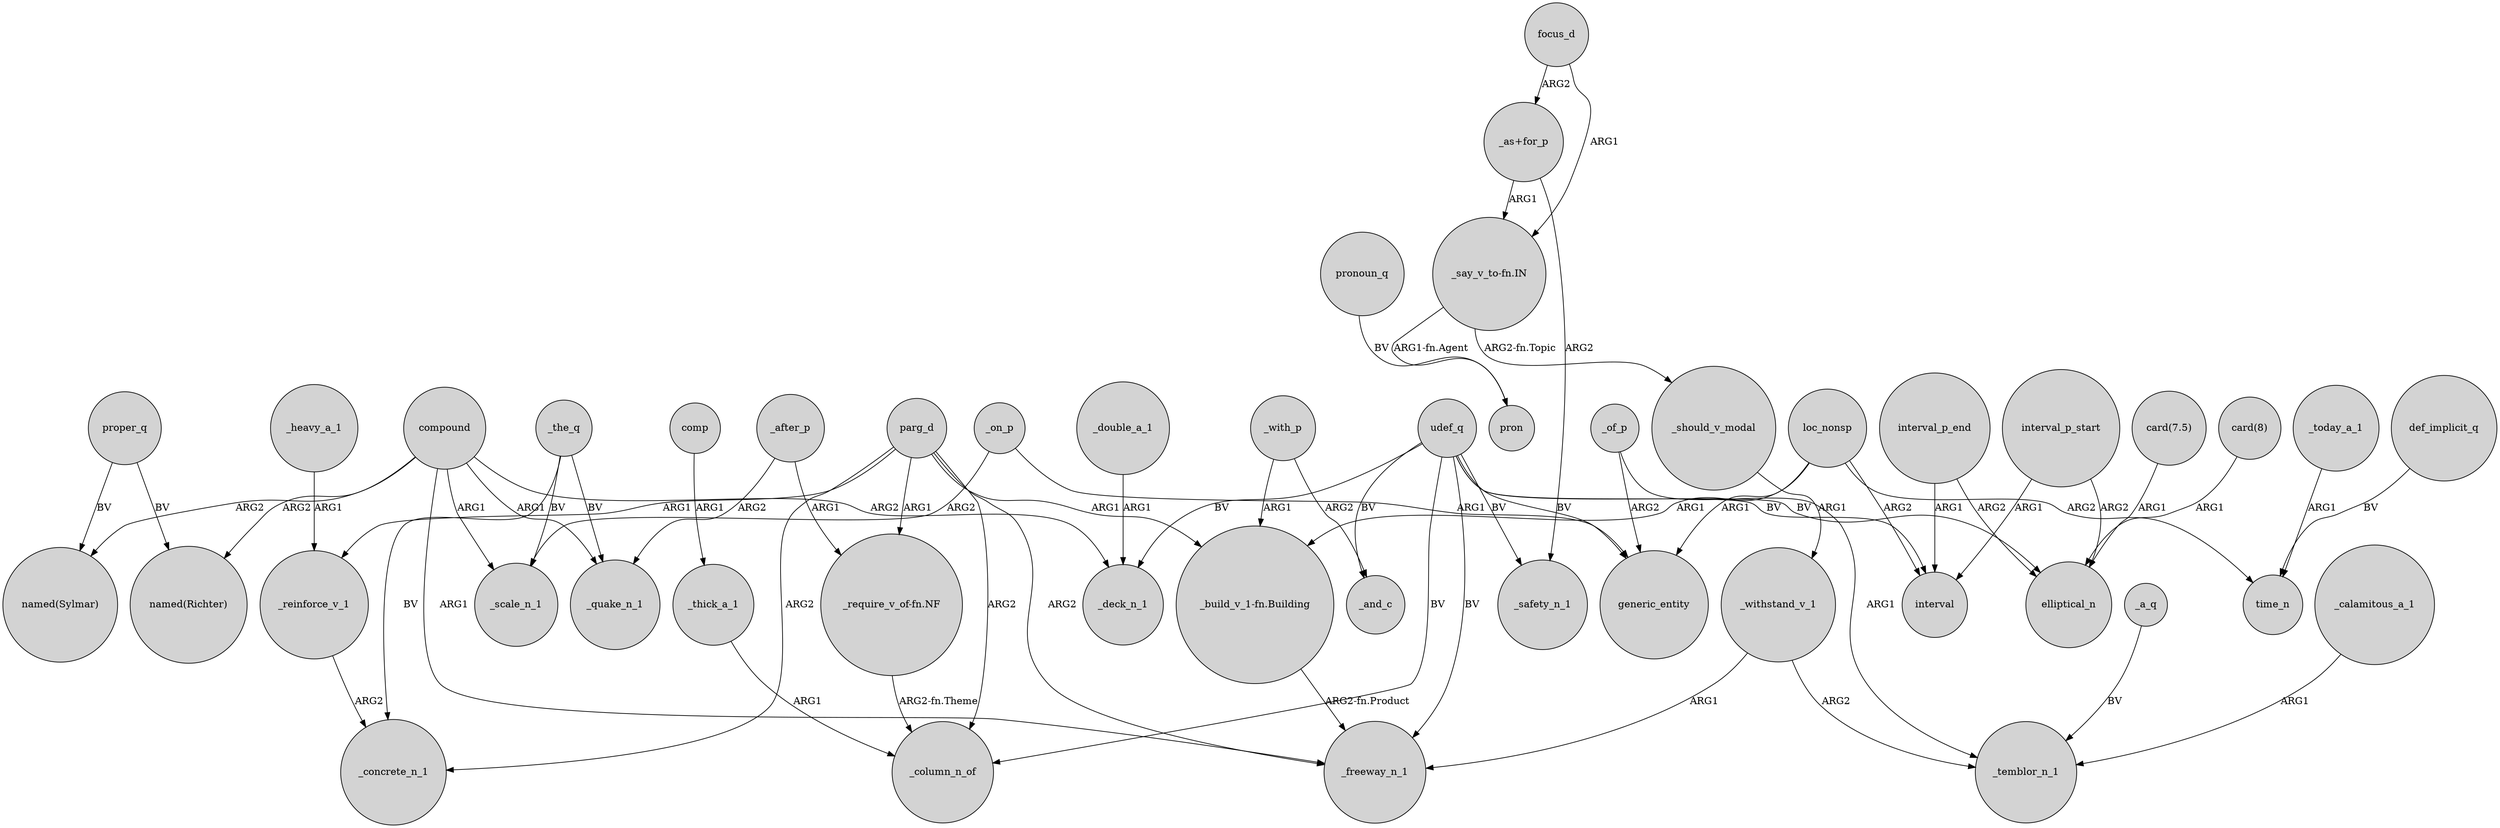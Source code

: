 digraph {
	node [shape=circle style=filled]
	parg_d -> _reinforce_v_1 [label=ARG1]
	_with_p -> _and_c [label=ARG2]
	parg_d -> _concrete_n_1 [label=ARG2]
	_of_p -> generic_entity [label=ARG2]
	compound -> "named(Richter)" [label=ARG2]
	loc_nonsp -> "_build_v_1-fn.Building" [label=ARG1]
	"_as+for_p" -> _safety_n_1 [label=ARG2]
	compound -> "named(Sylmar)" [label=ARG2]
	loc_nonsp -> interval [label=ARG2]
	_today_a_1 -> time_n [label=ARG1]
	udef_q -> generic_entity [label=BV]
	udef_q -> elliptical_n [label=BV]
	_a_q -> _temblor_n_1 [label=BV]
	parg_d -> _freeway_n_1 [label=ARG2]
	_the_q -> _quake_n_1 [label=BV]
	_should_v_modal -> _withstand_v_1 [label=ARG1]
	_double_a_1 -> _deck_n_1 [label=ARG1]
	loc_nonsp -> generic_entity [label=ARG1]
	interval_p_end -> elliptical_n [label=ARG2]
	_withstand_v_1 -> _freeway_n_1 [label=ARG1]
	compound -> _freeway_n_1 [label=ARG1]
	parg_d -> _column_n_of [label=ARG2]
	udef_q -> interval [label=BV]
	interval_p_start -> elliptical_n [label=ARG2]
	"card(7.5)" -> elliptical_n [label=ARG1]
	"card(8)" -> elliptical_n [label=ARG1]
	_reinforce_v_1 -> _concrete_n_1 [label=ARG2]
	compound -> _quake_n_1 [label=ARG1]
	focus_d -> "_say_v_to-fn.IN" [label=ARG1]
	loc_nonsp -> time_n [label=ARG2]
	"_require_v_of-fn.NF" -> _column_n_of [label="ARG2-fn.Theme"]
	compound -> _scale_n_1 [label=ARG1]
	_withstand_v_1 -> _temblor_n_1 [label=ARG2]
	udef_q -> _deck_n_1 [label=BV]
	"_say_v_to-fn.IN" -> _should_v_modal [label="ARG2-fn.Topic"]
	pronoun_q -> pron [label=BV]
	comp -> _thick_a_1 [label=ARG1]
	proper_q -> "named(Richter)" [label=BV]
	"_build_v_1-fn.Building" -> _freeway_n_1 [label="ARG2-fn.Product"]
	_thick_a_1 -> _column_n_of [label=ARG1]
	_the_q -> _scale_n_1 [label=BV]
	interval_p_start -> interval [label=ARG1]
	focus_d -> "_as+for_p" [label=ARG2]
	_the_q -> _concrete_n_1 [label=BV]
	parg_d -> "_build_v_1-fn.Building" [label=ARG1]
	_calamitous_a_1 -> _temblor_n_1 [label=ARG1]
	parg_d -> "_require_v_of-fn.NF" [label=ARG1]
	udef_q -> _safety_n_1 [label=BV]
	_after_p -> _quake_n_1 [label=ARG2]
	_of_p -> _temblor_n_1 [label=ARG1]
	"_say_v_to-fn.IN" -> pron [label="ARG1-fn.Agent"]
	_on_p -> generic_entity [label=ARG1]
	udef_q -> _column_n_of [label=BV]
	interval_p_end -> interval [label=ARG1]
	_on_p -> _scale_n_1 [label=ARG2]
	compound -> _deck_n_1 [label=ARG2]
	"_as+for_p" -> "_say_v_to-fn.IN" [label=ARG1]
	proper_q -> "named(Sylmar)" [label=BV]
	udef_q -> _and_c [label=BV]
	_heavy_a_1 -> _reinforce_v_1 [label=ARG1]
	def_implicit_q -> time_n [label=BV]
	_with_p -> "_build_v_1-fn.Building" [label=ARG1]
	_after_p -> "_require_v_of-fn.NF" [label=ARG1]
	udef_q -> _freeway_n_1 [label=BV]
}
